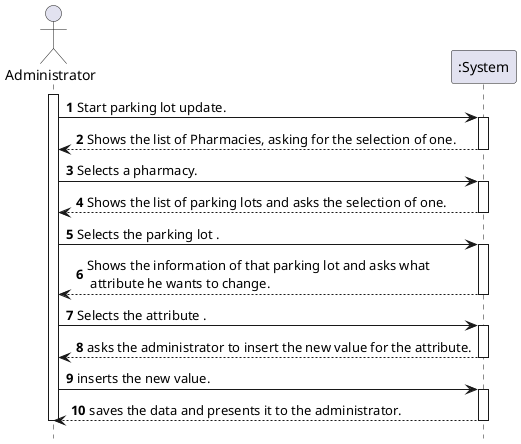 
@startuml
hide footbox
autonumber
actor "Administrator" as AD

participant ":System" as SIST

activate AD

AD -> SIST : Start parking lot update.

activate SIST
    SIST --> AD : Shows the list of Pharmacies, asking for the selection of one.
deactivate SIST

AD -> SIST : Selects a pharmacy.

activate SIST
    SIST --> AD : Shows the list of parking lots and asks the selection of one.
deactivate SIST

AD -> SIST : Selects the parking lot .


activate SIST
    SIST --> AD : Shows the information of that parking lot and asks what\n attribute he wants to change.
deactivate SIST

AD -> SIST : Selects the attribute .

activate SIST
    SIST --> AD : asks the administrator to insert the new value for the attribute.
deactivate SIST

AD -> SIST : inserts the new value.

activate SIST
    SIST --> AD : saves the data and presents it to the administrator.
deactivate SIST

deactivate AD

@enduml
